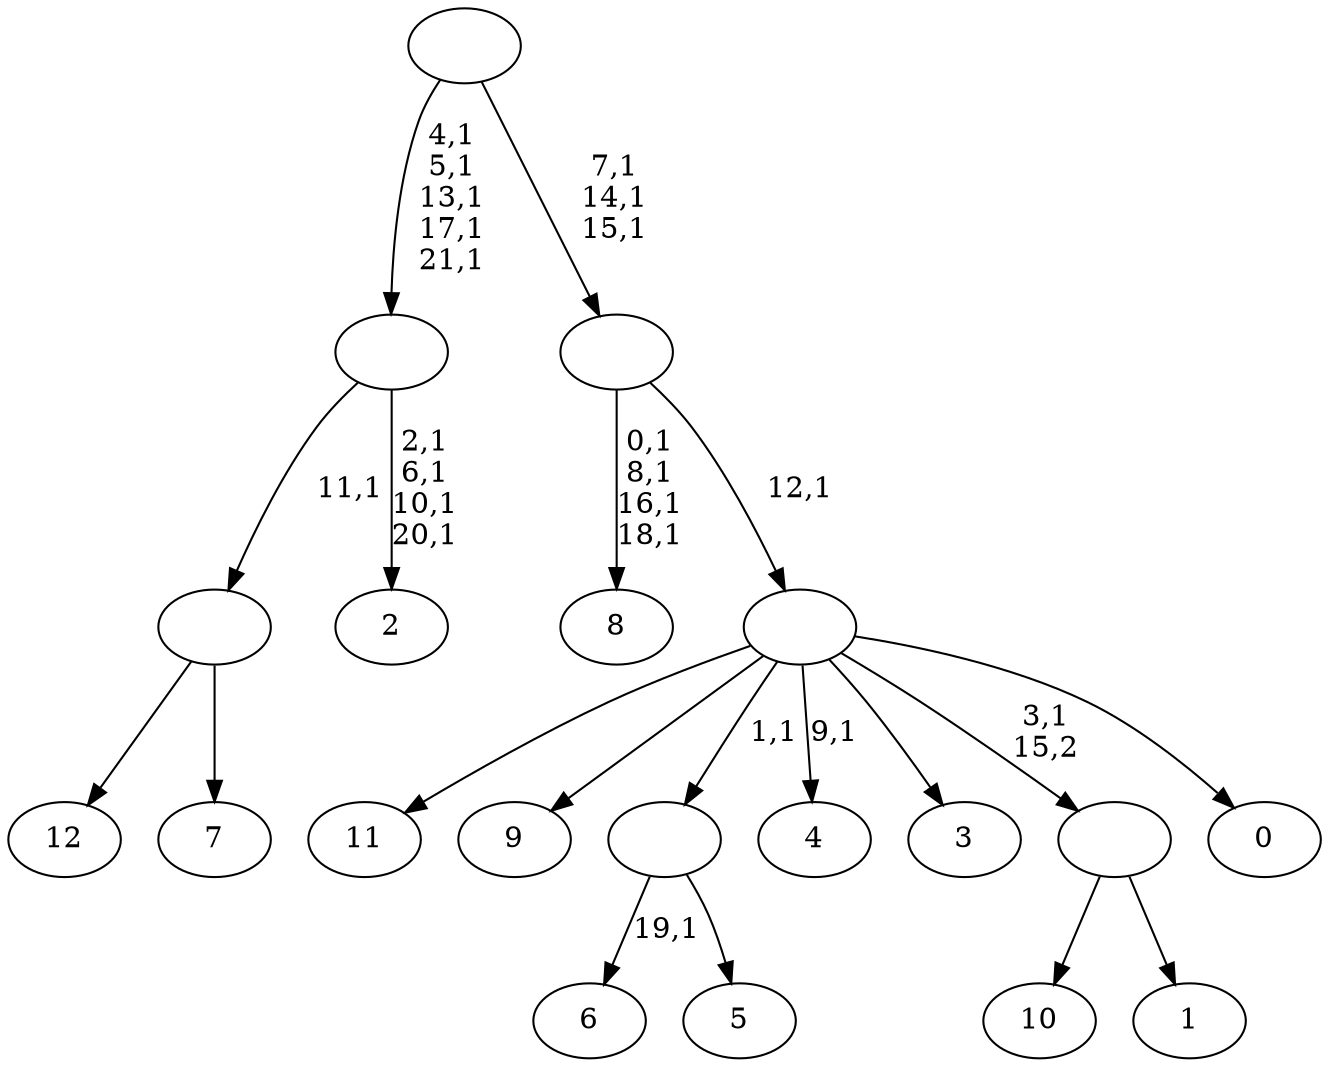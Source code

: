digraph T {
	35 [label="12"]
	34 [label="11"]
	33 [label="10"]
	32 [label="9"]
	31 [label="8"]
	26 [label="7"]
	25 [label=""]
	24 [label="6"]
	22 [label="5"]
	21 [label=""]
	20 [label="4"]
	18 [label="3"]
	17 [label="2"]
	12 [label=""]
	7 [label="1"]
	6 [label=""]
	5 [label="0"]
	4 [label=""]
	3 [label=""]
	0 [label=""]
	25 -> 35 [label=""]
	25 -> 26 [label=""]
	21 -> 24 [label="19,1"]
	21 -> 22 [label=""]
	12 -> 17 [label="2,1\n6,1\n10,1\n20,1"]
	12 -> 25 [label="11,1"]
	6 -> 33 [label=""]
	6 -> 7 [label=""]
	4 -> 20 [label="9,1"]
	4 -> 34 [label=""]
	4 -> 32 [label=""]
	4 -> 21 [label="1,1"]
	4 -> 18 [label=""]
	4 -> 6 [label="3,1\n15,2"]
	4 -> 5 [label=""]
	3 -> 31 [label="0,1\n8,1\n16,1\n18,1"]
	3 -> 4 [label="12,1"]
	0 -> 3 [label="7,1\n14,1\n15,1"]
	0 -> 12 [label="4,1\n5,1\n13,1\n17,1\n21,1"]
}
